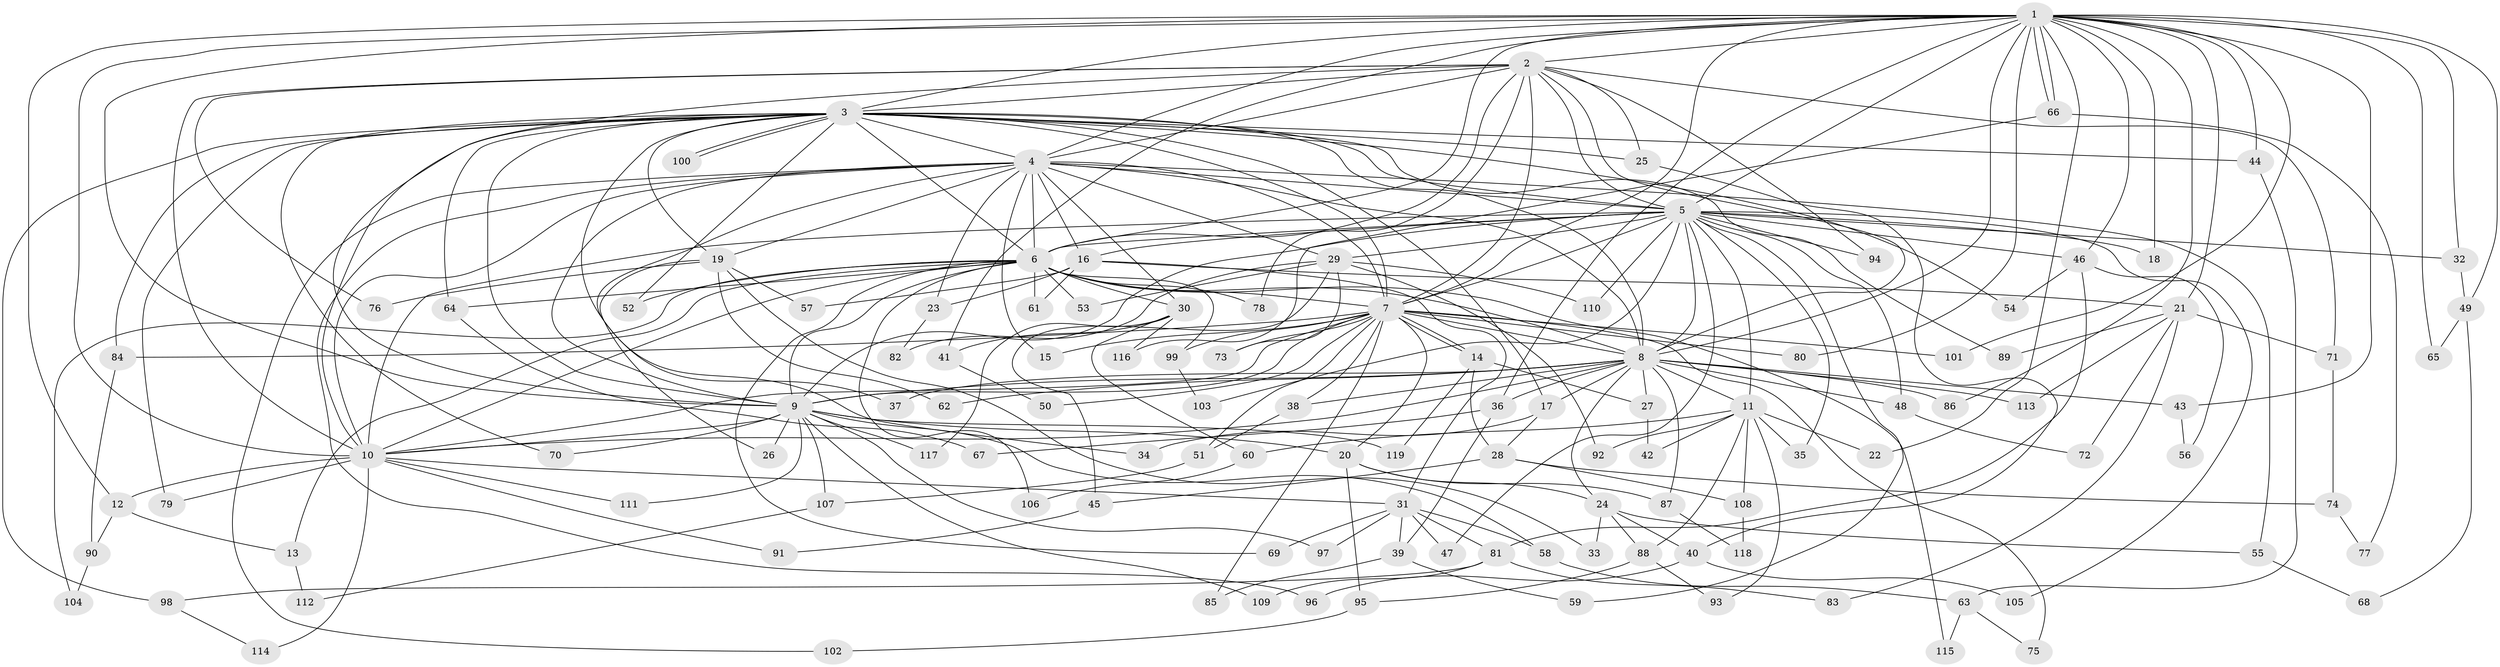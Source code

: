 // Generated by graph-tools (version 1.1) at 2025/01/03/09/25 03:01:30]
// undirected, 119 vertices, 263 edges
graph export_dot {
graph [start="1"]
  node [color=gray90,style=filled];
  1;
  2;
  3;
  4;
  5;
  6;
  7;
  8;
  9;
  10;
  11;
  12;
  13;
  14;
  15;
  16;
  17;
  18;
  19;
  20;
  21;
  22;
  23;
  24;
  25;
  26;
  27;
  28;
  29;
  30;
  31;
  32;
  33;
  34;
  35;
  36;
  37;
  38;
  39;
  40;
  41;
  42;
  43;
  44;
  45;
  46;
  47;
  48;
  49;
  50;
  51;
  52;
  53;
  54;
  55;
  56;
  57;
  58;
  59;
  60;
  61;
  62;
  63;
  64;
  65;
  66;
  67;
  68;
  69;
  70;
  71;
  72;
  73;
  74;
  75;
  76;
  77;
  78;
  79;
  80;
  81;
  82;
  83;
  84;
  85;
  86;
  87;
  88;
  89;
  90;
  91;
  92;
  93;
  94;
  95;
  96;
  97;
  98;
  99;
  100;
  101;
  102;
  103;
  104;
  105;
  106;
  107;
  108;
  109;
  110;
  111;
  112;
  113;
  114;
  115;
  116;
  117;
  118;
  119;
  1 -- 2;
  1 -- 3;
  1 -- 4;
  1 -- 5;
  1 -- 6;
  1 -- 7;
  1 -- 8;
  1 -- 9;
  1 -- 10;
  1 -- 12;
  1 -- 18;
  1 -- 21;
  1 -- 22;
  1 -- 32;
  1 -- 36;
  1 -- 41;
  1 -- 43;
  1 -- 44;
  1 -- 46;
  1 -- 49;
  1 -- 65;
  1 -- 66;
  1 -- 66;
  1 -- 80;
  1 -- 86;
  1 -- 101;
  2 -- 3;
  2 -- 4;
  2 -- 5;
  2 -- 6;
  2 -- 7;
  2 -- 8;
  2 -- 9;
  2 -- 10;
  2 -- 25;
  2 -- 71;
  2 -- 76;
  2 -- 78;
  2 -- 94;
  3 -- 4;
  3 -- 5;
  3 -- 6;
  3 -- 7;
  3 -- 8;
  3 -- 9;
  3 -- 10;
  3 -- 17;
  3 -- 19;
  3 -- 25;
  3 -- 37;
  3 -- 44;
  3 -- 52;
  3 -- 54;
  3 -- 64;
  3 -- 70;
  3 -- 79;
  3 -- 84;
  3 -- 89;
  3 -- 98;
  3 -- 100;
  3 -- 100;
  4 -- 5;
  4 -- 6;
  4 -- 7;
  4 -- 8;
  4 -- 9;
  4 -- 10;
  4 -- 15;
  4 -- 16;
  4 -- 19;
  4 -- 23;
  4 -- 29;
  4 -- 30;
  4 -- 34;
  4 -- 55;
  4 -- 96;
  4 -- 102;
  5 -- 6;
  5 -- 7;
  5 -- 8;
  5 -- 9;
  5 -- 10;
  5 -- 11;
  5 -- 16;
  5 -- 18;
  5 -- 29;
  5 -- 32;
  5 -- 35;
  5 -- 46;
  5 -- 47;
  5 -- 48;
  5 -- 59;
  5 -- 94;
  5 -- 103;
  5 -- 105;
  5 -- 110;
  6 -- 7;
  6 -- 8;
  6 -- 9;
  6 -- 10;
  6 -- 13;
  6 -- 30;
  6 -- 52;
  6 -- 53;
  6 -- 61;
  6 -- 64;
  6 -- 69;
  6 -- 78;
  6 -- 99;
  6 -- 104;
  6 -- 106;
  6 -- 115;
  7 -- 8;
  7 -- 9;
  7 -- 10;
  7 -- 14;
  7 -- 14;
  7 -- 15;
  7 -- 20;
  7 -- 38;
  7 -- 50;
  7 -- 51;
  7 -- 73;
  7 -- 75;
  7 -- 80;
  7 -- 84;
  7 -- 85;
  7 -- 99;
  7 -- 101;
  8 -- 9;
  8 -- 10;
  8 -- 11;
  8 -- 17;
  8 -- 24;
  8 -- 27;
  8 -- 36;
  8 -- 37;
  8 -- 38;
  8 -- 43;
  8 -- 48;
  8 -- 62;
  8 -- 86;
  8 -- 87;
  8 -- 113;
  9 -- 10;
  9 -- 20;
  9 -- 26;
  9 -- 58;
  9 -- 70;
  9 -- 97;
  9 -- 107;
  9 -- 109;
  9 -- 111;
  9 -- 117;
  9 -- 119;
  10 -- 12;
  10 -- 31;
  10 -- 79;
  10 -- 91;
  10 -- 111;
  10 -- 114;
  11 -- 22;
  11 -- 35;
  11 -- 42;
  11 -- 60;
  11 -- 88;
  11 -- 92;
  11 -- 93;
  11 -- 108;
  12 -- 13;
  12 -- 90;
  13 -- 112;
  14 -- 27;
  14 -- 28;
  14 -- 119;
  16 -- 21;
  16 -- 23;
  16 -- 31;
  16 -- 57;
  16 -- 61;
  17 -- 28;
  17 -- 34;
  19 -- 26;
  19 -- 33;
  19 -- 57;
  19 -- 62;
  19 -- 76;
  20 -- 24;
  20 -- 87;
  20 -- 95;
  21 -- 71;
  21 -- 72;
  21 -- 83;
  21 -- 89;
  21 -- 113;
  23 -- 82;
  24 -- 33;
  24 -- 40;
  24 -- 55;
  24 -- 88;
  25 -- 40;
  27 -- 42;
  28 -- 45;
  28 -- 74;
  28 -- 108;
  29 -- 45;
  29 -- 53;
  29 -- 73;
  29 -- 82;
  29 -- 92;
  29 -- 110;
  30 -- 41;
  30 -- 60;
  30 -- 116;
  30 -- 117;
  31 -- 39;
  31 -- 47;
  31 -- 58;
  31 -- 69;
  31 -- 81;
  31 -- 97;
  32 -- 49;
  36 -- 39;
  36 -- 67;
  38 -- 51;
  39 -- 59;
  39 -- 85;
  40 -- 96;
  40 -- 105;
  41 -- 50;
  43 -- 56;
  44 -- 63;
  45 -- 91;
  46 -- 54;
  46 -- 56;
  46 -- 81;
  48 -- 72;
  49 -- 65;
  49 -- 68;
  51 -- 107;
  55 -- 68;
  58 -- 63;
  60 -- 106;
  63 -- 75;
  63 -- 115;
  64 -- 67;
  66 -- 77;
  66 -- 116;
  71 -- 74;
  74 -- 77;
  81 -- 83;
  81 -- 98;
  81 -- 109;
  84 -- 90;
  87 -- 118;
  88 -- 93;
  88 -- 95;
  90 -- 104;
  95 -- 102;
  98 -- 114;
  99 -- 103;
  107 -- 112;
  108 -- 118;
}
